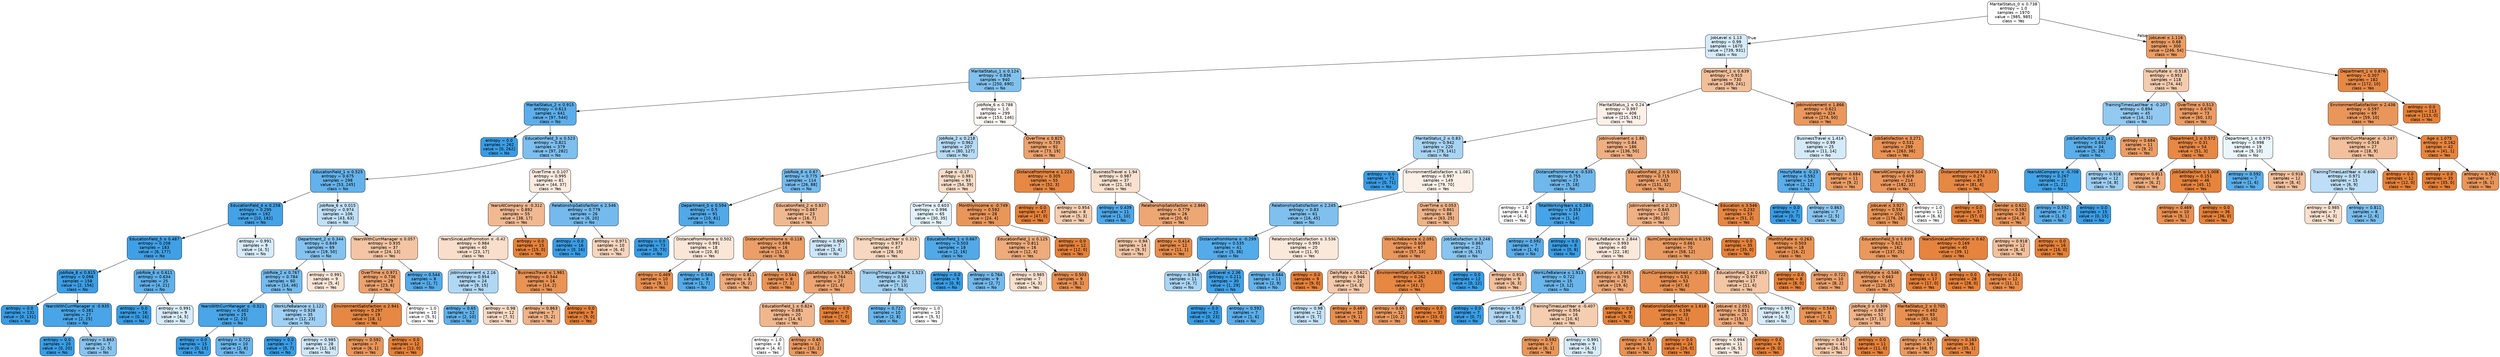 digraph Tree {
node [shape=box, style="filled, rounded", color="black", fontname=helvetica] ;
edge [fontname=helvetica] ;
0 [label=<MaritalStatus_0 &le; 0.738<br/>entropy = 1.0<br/>samples = 1970<br/>value = [985, 985]<br/>class = Yes>, fillcolor="#ffffff"] ;
1 [label=<JobLevel &le; 1.13<br/>entropy = 0.99<br/>samples = 1670<br/>value = [739, 931]<br/>class = No>, fillcolor="#d6ebfa"] ;
0 -> 1 [labeldistance=2.5, labelangle=45, headlabel="True"] ;
2 [label=<MaritalStatus_1 &le; 0.124<br/>entropy = 0.836<br/>samples = 940<br/>value = [250, 690]<br/>class = No>, fillcolor="#81c1ee"] ;
1 -> 2 ;
3 [label=<MaritalStatus_2 &le; 0.915<br/>entropy = 0.613<br/>samples = 641<br/>value = [97, 544]<br/>class = No>, fillcolor="#5caeea"] ;
2 -> 3 ;
4 [label=<entropy = 0.0<br/>samples = 262<br/>value = [0, 262]<br/>class = No>, fillcolor="#399de5"] ;
3 -> 4 ;
5 [label=<EducationField_3 &le; 0.523<br/>entropy = 0.821<br/>samples = 379<br/>value = [97, 282]<br/>class = No>, fillcolor="#7dbfee"] ;
3 -> 5 ;
6 [label=<EducationField_1 &le; 0.525<br/>entropy = 0.675<br/>samples = 298<br/>value = [53, 245]<br/>class = No>, fillcolor="#64b2eb"] ;
5 -> 6 ;
7 [label=<EducationField_4 &le; 0.258<br/>entropy = 0.295<br/>samples = 192<br/>value = [10, 182]<br/>class = No>, fillcolor="#44a2e6"] ;
6 -> 7 ;
8 [label=<EducationField_5 &le; 0.487<br/>entropy = 0.208<br/>samples = 183<br/>value = [6, 177]<br/>class = No>, fillcolor="#40a0e6"] ;
7 -> 8 ;
9 [label=<JobRole_8 &le; 0.815<br/>entropy = 0.098<br/>samples = 158<br/>value = [2, 156]<br/>class = No>, fillcolor="#3c9ee5"] ;
8 -> 9 ;
10 [label=<entropy = 0.0<br/>samples = 131<br/>value = [0, 131]<br/>class = No>, fillcolor="#399de5"] ;
9 -> 10 ;
11 [label=<YearsWithCurrManager &le; -0.935<br/>entropy = 0.381<br/>samples = 27<br/>value = [2, 25]<br/>class = No>, fillcolor="#49a5e7"] ;
9 -> 11 ;
12 [label=<entropy = 0.0<br/>samples = 20<br/>value = [0, 20]<br/>class = No>, fillcolor="#399de5"] ;
11 -> 12 ;
13 [label=<entropy = 0.863<br/>samples = 7<br/>value = [2, 5]<br/>class = No>, fillcolor="#88c4ef"] ;
11 -> 13 ;
14 [label=<JobRole_6 &le; 0.611<br/>entropy = 0.634<br/>samples = 25<br/>value = [4, 21]<br/>class = No>, fillcolor="#5fb0ea"] ;
8 -> 14 ;
15 [label=<entropy = 0.0<br/>samples = 16<br/>value = [0, 16]<br/>class = No>, fillcolor="#399de5"] ;
14 -> 15 ;
16 [label=<entropy = 0.991<br/>samples = 9<br/>value = [4, 5]<br/>class = No>, fillcolor="#d7ebfa"] ;
14 -> 16 ;
17 [label=<entropy = 0.991<br/>samples = 9<br/>value = [4, 5]<br/>class = No>, fillcolor="#d7ebfa"] ;
7 -> 17 ;
18 [label=<JobRole_6 &le; 0.015<br/>entropy = 0.974<br/>samples = 106<br/>value = [43, 63]<br/>class = No>, fillcolor="#c0e0f7"] ;
6 -> 18 ;
19 [label=<Department_2 &le; 0.344<br/>entropy = 0.849<br/>samples = 69<br/>value = [19, 50]<br/>class = No>, fillcolor="#84c2ef"] ;
18 -> 19 ;
20 [label=<JobRole_2 &le; 0.767<br/>entropy = 0.784<br/>samples = 60<br/>value = [14, 46]<br/>class = No>, fillcolor="#75bbed"] ;
19 -> 20 ;
21 [label=<YearsWithCurrManager &le; -0.521<br/>entropy = 0.402<br/>samples = 25<br/>value = [2, 23]<br/>class = No>, fillcolor="#4aa6e7"] ;
20 -> 21 ;
22 [label=<entropy = 0.0<br/>samples = 15<br/>value = [0, 15]<br/>class = No>, fillcolor="#399de5"] ;
21 -> 22 ;
23 [label=<entropy = 0.722<br/>samples = 10<br/>value = [2, 8]<br/>class = No>, fillcolor="#6ab6ec"] ;
21 -> 23 ;
24 [label=<WorkLifeBalance &le; 1.122<br/>entropy = 0.928<br/>samples = 35<br/>value = [12, 23]<br/>class = No>, fillcolor="#a0d0f3"] ;
20 -> 24 ;
25 [label=<entropy = 0.0<br/>samples = 7<br/>value = [0, 7]<br/>class = No>, fillcolor="#399de5"] ;
24 -> 25 ;
26 [label=<entropy = 0.985<br/>samples = 28<br/>value = [12, 16]<br/>class = No>, fillcolor="#cee6f8"] ;
24 -> 26 ;
27 [label=<entropy = 0.991<br/>samples = 9<br/>value = [5, 4]<br/>class = Yes>, fillcolor="#fae6d7"] ;
19 -> 27 ;
28 [label=<YearsWithCurrManager &le; 0.057<br/>entropy = 0.935<br/>samples = 37<br/>value = [24, 13]<br/>class = Yes>, fillcolor="#f3c5a4"] ;
18 -> 28 ;
29 [label=<OverTime &le; 0.971<br/>entropy = 0.736<br/>samples = 29<br/>value = [23, 6]<br/>class = Yes>, fillcolor="#eca26d"] ;
28 -> 29 ;
30 [label=<EnvironmentSatisfaction &le; 2.941<br/>entropy = 0.297<br/>samples = 19<br/>value = [18, 1]<br/>class = Yes>, fillcolor="#e68844"] ;
29 -> 30 ;
31 [label=<entropy = 0.592<br/>samples = 7<br/>value = [6, 1]<br/>class = Yes>, fillcolor="#e9965a"] ;
30 -> 31 ;
32 [label=<entropy = 0.0<br/>samples = 12<br/>value = [12, 0]<br/>class = Yes>, fillcolor="#e58139"] ;
30 -> 32 ;
33 [label=<entropy = 1.0<br/>samples = 10<br/>value = [5, 5]<br/>class = Yes>, fillcolor="#ffffff"] ;
29 -> 33 ;
34 [label=<entropy = 0.544<br/>samples = 8<br/>value = [1, 7]<br/>class = No>, fillcolor="#55abe9"] ;
28 -> 34 ;
35 [label=<OverTime &le; 0.107<br/>entropy = 0.995<br/>samples = 81<br/>value = [44, 37]<br/>class = Yes>, fillcolor="#fbebe0"] ;
5 -> 35 ;
36 [label=<YearsAtCompany &le; -0.312<br/>entropy = 0.892<br/>samples = 55<br/>value = [38, 17]<br/>class = Yes>, fillcolor="#f1b992"] ;
35 -> 36 ;
37 [label=<YearsSinceLastPromotion &le; -0.42<br/>entropy = 0.984<br/>samples = 40<br/>value = [23, 17]<br/>class = Yes>, fillcolor="#f8decb"] ;
36 -> 37 ;
38 [label=<JobInvolvement &le; 2.16<br/>entropy = 0.954<br/>samples = 24<br/>value = [9, 15]<br/>class = No>, fillcolor="#b0d8f5"] ;
37 -> 38 ;
39 [label=<entropy = 0.65<br/>samples = 12<br/>value = [2, 10]<br/>class = No>, fillcolor="#61b1ea"] ;
38 -> 39 ;
40 [label=<entropy = 0.98<br/>samples = 12<br/>value = [7, 5]<br/>class = Yes>, fillcolor="#f8dbc6"] ;
38 -> 40 ;
41 [label=<BusinessTravel &le; 1.981<br/>entropy = 0.544<br/>samples = 16<br/>value = [14, 2]<br/>class = Yes>, fillcolor="#e99355"] ;
37 -> 41 ;
42 [label=<entropy = 0.863<br/>samples = 7<br/>value = [5, 2]<br/>class = Yes>, fillcolor="#efb388"] ;
41 -> 42 ;
43 [label=<entropy = 0.0<br/>samples = 9<br/>value = [9, 0]<br/>class = Yes>, fillcolor="#e58139"] ;
41 -> 43 ;
44 [label=<entropy = 0.0<br/>samples = 15<br/>value = [15, 0]<br/>class = Yes>, fillcolor="#e58139"] ;
36 -> 44 ;
45 [label=<RelationshipSatisfaction &le; 2.546<br/>entropy = 0.779<br/>samples = 26<br/>value = [6, 20]<br/>class = No>, fillcolor="#74baed"] ;
35 -> 45 ;
46 [label=<entropy = 0.0<br/>samples = 16<br/>value = [0, 16]<br/>class = No>, fillcolor="#399de5"] ;
45 -> 46 ;
47 [label=<entropy = 0.971<br/>samples = 10<br/>value = [6, 4]<br/>class = Yes>, fillcolor="#f6d5bd"] ;
45 -> 47 ;
48 [label=<JobRole_6 &le; 0.788<br/>entropy = 1.0<br/>samples = 299<br/>value = [153, 146]<br/>class = Yes>, fillcolor="#fef9f6"] ;
2 -> 48 ;
49 [label=<JobRole_2 &le; 0.218<br/>entropy = 0.962<br/>samples = 207<br/>value = [80, 127]<br/>class = No>, fillcolor="#b6dbf5"] ;
48 -> 49 ;
50 [label=<JobRole_8 &le; 0.67<br/>entropy = 0.775<br/>samples = 114<br/>value = [26, 88]<br/>class = No>, fillcolor="#74baed"] ;
49 -> 50 ;
51 [label=<Department_0 &le; 0.594<br/>entropy = 0.5<br/>samples = 91<br/>value = [10, 81]<br/>class = No>, fillcolor="#51a9e8"] ;
50 -> 51 ;
52 [label=<entropy = 0.0<br/>samples = 73<br/>value = [0, 73]<br/>class = No>, fillcolor="#399de5"] ;
51 -> 52 ;
53 [label=<DistanceFromHome &le; 0.502<br/>entropy = 0.991<br/>samples = 18<br/>value = [10, 8]<br/>class = Yes>, fillcolor="#fae6d7"] ;
51 -> 53 ;
54 [label=<entropy = 0.469<br/>samples = 10<br/>value = [9, 1]<br/>class = Yes>, fillcolor="#e88f4f"] ;
53 -> 54 ;
55 [label=<entropy = 0.544<br/>samples = 8<br/>value = [1, 7]<br/>class = No>, fillcolor="#55abe9"] ;
53 -> 55 ;
56 [label=<EducationField_2 &le; 0.837<br/>entropy = 0.887<br/>samples = 23<br/>value = [16, 7]<br/>class = Yes>, fillcolor="#f0b890"] ;
50 -> 56 ;
57 [label=<DistanceFromHome &le; -0.118<br/>entropy = 0.696<br/>samples = 16<br/>value = [13, 3]<br/>class = Yes>, fillcolor="#eb9e67"] ;
56 -> 57 ;
58 [label=<entropy = 0.811<br/>samples = 8<br/>value = [6, 2]<br/>class = Yes>, fillcolor="#eeab7b"] ;
57 -> 58 ;
59 [label=<entropy = 0.544<br/>samples = 8<br/>value = [7, 1]<br/>class = Yes>, fillcolor="#e99355"] ;
57 -> 59 ;
60 [label=<entropy = 0.985<br/>samples = 7<br/>value = [3, 4]<br/>class = No>, fillcolor="#cee6f8"] ;
56 -> 60 ;
61 [label=<Age &le; -0.17<br/>entropy = 0.981<br/>samples = 93<br/>value = [54, 39]<br/>class = Yes>, fillcolor="#f8dcc8"] ;
49 -> 61 ;
62 [label=<OverTime &le; 0.603<br/>entropy = 0.996<br/>samples = 65<br/>value = [30, 35]<br/>class = No>, fillcolor="#e3f1fb"] ;
61 -> 62 ;
63 [label=<TrainingTimesLastYear &le; 0.315<br/>entropy = 0.973<br/>samples = 47<br/>value = [28, 19]<br/>class = Yes>, fillcolor="#f7d7bf"] ;
62 -> 63 ;
64 [label=<JobSatisfaction &le; 3.901<br/>entropy = 0.764<br/>samples = 27<br/>value = [21, 6]<br/>class = Yes>, fillcolor="#eca572"] ;
63 -> 64 ;
65 [label=<EducationField_1 &le; 0.824<br/>entropy = 0.881<br/>samples = 20<br/>value = [14, 6]<br/>class = Yes>, fillcolor="#f0b78e"] ;
64 -> 65 ;
66 [label=<entropy = 1.0<br/>samples = 8<br/>value = [4, 4]<br/>class = Yes>, fillcolor="#ffffff"] ;
65 -> 66 ;
67 [label=<entropy = 0.65<br/>samples = 12<br/>value = [10, 2]<br/>class = Yes>, fillcolor="#ea9a61"] ;
65 -> 67 ;
68 [label=<entropy = 0.0<br/>samples = 7<br/>value = [7, 0]<br/>class = Yes>, fillcolor="#e58139"] ;
64 -> 68 ;
69 [label=<TrainingTimesLastYear &le; 1.523<br/>entropy = 0.934<br/>samples = 20<br/>value = [7, 13]<br/>class = No>, fillcolor="#a4d2f3"] ;
63 -> 69 ;
70 [label=<entropy = 0.722<br/>samples = 10<br/>value = [2, 8]<br/>class = No>, fillcolor="#6ab6ec"] ;
69 -> 70 ;
71 [label=<entropy = 1.0<br/>samples = 10<br/>value = [5, 5]<br/>class = Yes>, fillcolor="#ffffff"] ;
69 -> 71 ;
72 [label=<EducationField_1 &le; 0.667<br/>entropy = 0.503<br/>samples = 18<br/>value = [2, 16]<br/>class = No>, fillcolor="#52a9e8"] ;
62 -> 72 ;
73 [label=<entropy = 0.0<br/>samples = 9<br/>value = [0, 9]<br/>class = No>, fillcolor="#399de5"] ;
72 -> 73 ;
74 [label=<entropy = 0.764<br/>samples = 9<br/>value = [2, 7]<br/>class = No>, fillcolor="#72b9ec"] ;
72 -> 74 ;
75 [label=<MonthlyIncome &le; -0.749<br/>entropy = 0.592<br/>samples = 28<br/>value = [24, 4]<br/>class = Yes>, fillcolor="#e9965a"] ;
61 -> 75 ;
76 [label=<EducationField_1 &le; 0.125<br/>entropy = 0.811<br/>samples = 16<br/>value = [12, 4]<br/>class = Yes>, fillcolor="#eeab7b"] ;
75 -> 76 ;
77 [label=<entropy = 0.985<br/>samples = 7<br/>value = [4, 3]<br/>class = Yes>, fillcolor="#f8e0ce"] ;
76 -> 77 ;
78 [label=<entropy = 0.503<br/>samples = 9<br/>value = [8, 1]<br/>class = Yes>, fillcolor="#e89152"] ;
76 -> 78 ;
79 [label=<entropy = 0.0<br/>samples = 12<br/>value = [12, 0]<br/>class = Yes>, fillcolor="#e58139"] ;
75 -> 79 ;
80 [label=<OverTime &le; 0.825<br/>entropy = 0.735<br/>samples = 92<br/>value = [73, 19]<br/>class = Yes>, fillcolor="#eca26d"] ;
48 -> 80 ;
81 [label=<DistanceFromHome &le; 1.223<br/>entropy = 0.305<br/>samples = 55<br/>value = [52, 3]<br/>class = Yes>, fillcolor="#e68844"] ;
80 -> 81 ;
82 [label=<entropy = 0.0<br/>samples = 47<br/>value = [47, 0]<br/>class = Yes>, fillcolor="#e58139"] ;
81 -> 82 ;
83 [label=<entropy = 0.954<br/>samples = 8<br/>value = [5, 3]<br/>class = Yes>, fillcolor="#f5cdb0"] ;
81 -> 83 ;
84 [label=<BusinessTravel &le; 1.94<br/>entropy = 0.987<br/>samples = 37<br/>value = [21, 16]<br/>class = Yes>, fillcolor="#f9e1d0"] ;
80 -> 84 ;
85 [label=<entropy = 0.439<br/>samples = 11<br/>value = [1, 10]<br/>class = No>, fillcolor="#4da7e8"] ;
84 -> 85 ;
86 [label=<RelationshipSatisfaction &le; 2.866<br/>entropy = 0.779<br/>samples = 26<br/>value = [20, 6]<br/>class = Yes>, fillcolor="#eda774"] ;
84 -> 86 ;
87 [label=<entropy = 0.94<br/>samples = 14<br/>value = [9, 5]<br/>class = Yes>, fillcolor="#f3c7a7"] ;
86 -> 87 ;
88 [label=<entropy = 0.414<br/>samples = 12<br/>value = [11, 1]<br/>class = Yes>, fillcolor="#e78c4b"] ;
86 -> 88 ;
89 [label=<Department_1 &le; 0.639<br/>entropy = 0.915<br/>samples = 730<br/>value = [489, 241]<br/>class = Yes>, fillcolor="#f2bf9b"] ;
1 -> 89 ;
90 [label=<MaritalStatus_1 &le; 0.24<br/>entropy = 0.997<br/>samples = 406<br/>value = [215, 191]<br/>class = Yes>, fillcolor="#fcf1e9"] ;
89 -> 90 ;
91 [label=<MaritalStatus_2 &le; 0.83<br/>entropy = 0.942<br/>samples = 220<br/>value = [79, 141]<br/>class = No>, fillcolor="#a8d4f4"] ;
90 -> 91 ;
92 [label=<entropy = 0.0<br/>samples = 71<br/>value = [0, 71]<br/>class = No>, fillcolor="#399de5"] ;
91 -> 92 ;
93 [label=<EnvironmentSatisfaction &le; 1.081<br/>entropy = 0.997<br/>samples = 149<br/>value = [79, 70]<br/>class = Yes>, fillcolor="#fcf1e8"] ;
91 -> 93 ;
94 [label=<RelationshipSatisfaction &le; 2.245<br/>entropy = 0.83<br/>samples = 61<br/>value = [16, 45]<br/>class = No>, fillcolor="#7fc0ee"] ;
93 -> 94 ;
95 [label=<DistanceFromHome &le; -0.299<br/>entropy = 0.535<br/>samples = 41<br/>value = [5, 36]<br/>class = No>, fillcolor="#54abe9"] ;
94 -> 95 ;
96 [label=<entropy = 0.946<br/>samples = 11<br/>value = [4, 7]<br/>class = No>, fillcolor="#aad5f4"] ;
95 -> 96 ;
97 [label=<JobLevel &le; 2.36<br/>entropy = 0.211<br/>samples = 30<br/>value = [1, 29]<br/>class = No>, fillcolor="#40a0e6"] ;
95 -> 97 ;
98 [label=<entropy = 0.0<br/>samples = 23<br/>value = [0, 23]<br/>class = No>, fillcolor="#399de5"] ;
97 -> 98 ;
99 [label=<entropy = 0.592<br/>samples = 7<br/>value = [1, 6]<br/>class = No>, fillcolor="#5aade9"] ;
97 -> 99 ;
100 [label=<RelationshipSatisfaction &le; 3.536<br/>entropy = 0.993<br/>samples = 20<br/>value = [11, 9]<br/>class = Yes>, fillcolor="#fae8db"] ;
94 -> 100 ;
101 [label=<entropy = 0.684<br/>samples = 11<br/>value = [2, 9]<br/>class = No>, fillcolor="#65b3eb"] ;
100 -> 101 ;
102 [label=<entropy = 0.0<br/>samples = 9<br/>value = [9, 0]<br/>class = Yes>, fillcolor="#e58139"] ;
100 -> 102 ;
103 [label=<OverTime &le; 0.053<br/>entropy = 0.861<br/>samples = 88<br/>value = [63, 25]<br/>class = Yes>, fillcolor="#efb388"] ;
93 -> 103 ;
104 [label=<WorkLifeBalance &le; 2.091<br/>entropy = 0.608<br/>samples = 67<br/>value = [57, 10]<br/>class = Yes>, fillcolor="#ea975c"] ;
103 -> 104 ;
105 [label=<DailyRate &le; -0.621<br/>entropy = 0.946<br/>samples = 22<br/>value = [14, 8]<br/>class = Yes>, fillcolor="#f4c9aa"] ;
104 -> 105 ;
106 [label=<entropy = 0.98<br/>samples = 12<br/>value = [5, 7]<br/>class = No>, fillcolor="#c6e3f8"] ;
105 -> 106 ;
107 [label=<entropy = 0.469<br/>samples = 10<br/>value = [9, 1]<br/>class = Yes>, fillcolor="#e88f4f"] ;
105 -> 107 ;
108 [label=<EnvironmentSatisfaction &le; 2.835<br/>entropy = 0.262<br/>samples = 45<br/>value = [43, 2]<br/>class = Yes>, fillcolor="#e68742"] ;
104 -> 108 ;
109 [label=<entropy = 0.65<br/>samples = 12<br/>value = [10, 2]<br/>class = Yes>, fillcolor="#ea9a61"] ;
108 -> 109 ;
110 [label=<entropy = 0.0<br/>samples = 33<br/>value = [33, 0]<br/>class = Yes>, fillcolor="#e58139"] ;
108 -> 110 ;
111 [label=<JobSatisfaction &le; 3.248<br/>entropy = 0.863<br/>samples = 21<br/>value = [6, 15]<br/>class = No>, fillcolor="#88c4ef"] ;
103 -> 111 ;
112 [label=<entropy = 0.0<br/>samples = 12<br/>value = [0, 12]<br/>class = No>, fillcolor="#399de5"] ;
111 -> 112 ;
113 [label=<entropy = 0.918<br/>samples = 9<br/>value = [6, 3]<br/>class = Yes>, fillcolor="#f2c09c"] ;
111 -> 113 ;
114 [label=<JobInvolvement &le; 1.86<br/>entropy = 0.84<br/>samples = 186<br/>value = [136, 50]<br/>class = Yes>, fillcolor="#efaf82"] ;
90 -> 114 ;
115 [label=<DistanceFromHome &le; -0.535<br/>entropy = 0.755<br/>samples = 23<br/>value = [5, 18]<br/>class = No>, fillcolor="#70b8ec"] ;
114 -> 115 ;
116 [label=<entropy = 1.0<br/>samples = 8<br/>value = [4, 4]<br/>class = Yes>, fillcolor="#ffffff"] ;
115 -> 116 ;
117 [label=<TotalWorkingYears &le; 0.284<br/>entropy = 0.353<br/>samples = 15<br/>value = [1, 14]<br/>class = No>, fillcolor="#47a4e7"] ;
115 -> 117 ;
118 [label=<entropy = 0.592<br/>samples = 7<br/>value = [1, 6]<br/>class = No>, fillcolor="#5aade9"] ;
117 -> 118 ;
119 [label=<entropy = 0.0<br/>samples = 8<br/>value = [0, 8]<br/>class = No>, fillcolor="#399de5"] ;
117 -> 119 ;
120 [label=<EducationField_2 &le; 0.555<br/>entropy = 0.715<br/>samples = 163<br/>value = [131, 32]<br/>class = Yes>, fillcolor="#eba069"] ;
114 -> 120 ;
121 [label=<JobInvolvement &le; 2.329<br/>entropy = 0.845<br/>samples = 110<br/>value = [80, 30]<br/>class = Yes>, fillcolor="#efb083"] ;
120 -> 121 ;
122 [label=<WorkLifeBalance &le; 2.844<br/>entropy = 0.993<br/>samples = 40<br/>value = [22, 18]<br/>class = Yes>, fillcolor="#fae8db"] ;
121 -> 122 ;
123 [label=<WorkLifeBalance &le; 1.913<br/>entropy = 0.722<br/>samples = 15<br/>value = [3, 12]<br/>class = No>, fillcolor="#6ab6ec"] ;
122 -> 123 ;
124 [label=<entropy = 0.0<br/>samples = 7<br/>value = [0, 7]<br/>class = No>, fillcolor="#399de5"] ;
123 -> 124 ;
125 [label=<entropy = 0.954<br/>samples = 8<br/>value = [3, 5]<br/>class = No>, fillcolor="#b0d8f5"] ;
123 -> 125 ;
126 [label=<Education &le; 3.645<br/>entropy = 0.795<br/>samples = 25<br/>value = [19, 6]<br/>class = Yes>, fillcolor="#eda978"] ;
122 -> 126 ;
127 [label=<TrainingTimesLastYear &le; -0.407<br/>entropy = 0.954<br/>samples = 16<br/>value = [10, 6]<br/>class = Yes>, fillcolor="#f5cdb0"] ;
126 -> 127 ;
128 [label=<entropy = 0.592<br/>samples = 7<br/>value = [6, 1]<br/>class = Yes>, fillcolor="#e9965a"] ;
127 -> 128 ;
129 [label=<entropy = 0.991<br/>samples = 9<br/>value = [4, 5]<br/>class = No>, fillcolor="#d7ebfa"] ;
127 -> 129 ;
130 [label=<entropy = 0.0<br/>samples = 9<br/>value = [9, 0]<br/>class = Yes>, fillcolor="#e58139"] ;
126 -> 130 ;
131 [label=<NumCompaniesWorked &le; 0.159<br/>entropy = 0.661<br/>samples = 70<br/>value = [58, 12]<br/>class = Yes>, fillcolor="#ea9b62"] ;
121 -> 131 ;
132 [label=<NumCompaniesWorked &le; -0.338<br/>entropy = 0.51<br/>samples = 53<br/>value = [47, 6]<br/>class = Yes>, fillcolor="#e89152"] ;
131 -> 132 ;
133 [label=<RelationshipSatisfaction &le; 1.618<br/>entropy = 0.196<br/>samples = 33<br/>value = [32, 1]<br/>class = Yes>, fillcolor="#e6853f"] ;
132 -> 133 ;
134 [label=<entropy = 0.503<br/>samples = 9<br/>value = [8, 1]<br/>class = Yes>, fillcolor="#e89152"] ;
133 -> 134 ;
135 [label=<entropy = 0.0<br/>samples = 24<br/>value = [24, 0]<br/>class = Yes>, fillcolor="#e58139"] ;
133 -> 135 ;
136 [label=<JobLevel &le; 2.051<br/>entropy = 0.811<br/>samples = 20<br/>value = [15, 5]<br/>class = Yes>, fillcolor="#eeab7b"] ;
132 -> 136 ;
137 [label=<entropy = 0.994<br/>samples = 11<br/>value = [6, 5]<br/>class = Yes>, fillcolor="#fbeade"] ;
136 -> 137 ;
138 [label=<entropy = 0.0<br/>samples = 9<br/>value = [9, 0]<br/>class = Yes>, fillcolor="#e58139"] ;
136 -> 138 ;
139 [label=<EducationField_1 &le; 0.653<br/>entropy = 0.937<br/>samples = 17<br/>value = [11, 6]<br/>class = Yes>, fillcolor="#f3c6a5"] ;
131 -> 139 ;
140 [label=<entropy = 0.991<br/>samples = 9<br/>value = [4, 5]<br/>class = No>, fillcolor="#d7ebfa"] ;
139 -> 140 ;
141 [label=<entropy = 0.544<br/>samples = 8<br/>value = [7, 1]<br/>class = Yes>, fillcolor="#e99355"] ;
139 -> 141 ;
142 [label=<Education &le; 3.546<br/>entropy = 0.232<br/>samples = 53<br/>value = [51, 2]<br/>class = Yes>, fillcolor="#e68641"] ;
120 -> 142 ;
143 [label=<entropy = 0.0<br/>samples = 35<br/>value = [35, 0]<br/>class = Yes>, fillcolor="#e58139"] ;
142 -> 143 ;
144 [label=<MonthlyRate &le; -0.263<br/>entropy = 0.503<br/>samples = 18<br/>value = [16, 2]<br/>class = Yes>, fillcolor="#e89152"] ;
142 -> 144 ;
145 [label=<entropy = 0.0<br/>samples = 8<br/>value = [8, 0]<br/>class = Yes>, fillcolor="#e58139"] ;
144 -> 145 ;
146 [label=<entropy = 0.722<br/>samples = 10<br/>value = [8, 2]<br/>class = Yes>, fillcolor="#eca06a"] ;
144 -> 146 ;
147 [label=<JobInvolvement &le; 1.866<br/>entropy = 0.621<br/>samples = 324<br/>value = [274, 50]<br/>class = Yes>, fillcolor="#ea985d"] ;
89 -> 147 ;
148 [label=<BusinessTravel &le; 1.414<br/>entropy = 0.99<br/>samples = 25<br/>value = [11, 14]<br/>class = No>, fillcolor="#d5eaf9"] ;
147 -> 148 ;
149 [label=<HourlyRate &le; -0.23<br/>entropy = 0.592<br/>samples = 14<br/>value = [2, 12]<br/>class = No>, fillcolor="#5aade9"] ;
148 -> 149 ;
150 [label=<entropy = 0.0<br/>samples = 7<br/>value = [0, 7]<br/>class = No>, fillcolor="#399de5"] ;
149 -> 150 ;
151 [label=<entropy = 0.863<br/>samples = 7<br/>value = [2, 5]<br/>class = No>, fillcolor="#88c4ef"] ;
149 -> 151 ;
152 [label=<entropy = 0.684<br/>samples = 11<br/>value = [9, 2]<br/>class = Yes>, fillcolor="#eb9d65"] ;
148 -> 152 ;
153 [label=<JobSatisfaction &le; 3.271<br/>entropy = 0.531<br/>samples = 299<br/>value = [263, 36]<br/>class = Yes>, fillcolor="#e99254"] ;
147 -> 153 ;
154 [label=<YearsAtCompany &le; 2.504<br/>entropy = 0.609<br/>samples = 214<br/>value = [182, 32]<br/>class = Yes>, fillcolor="#ea975c"] ;
153 -> 154 ;
155 [label=<JobLevel &le; 3.927<br/>entropy = 0.554<br/>samples = 202<br/>value = [176, 26]<br/>class = Yes>, fillcolor="#e99456"] ;
154 -> 155 ;
156 [label=<EducationField_5 &le; 0.839<br/>entropy = 0.621<br/>samples = 162<br/>value = [137, 25]<br/>class = Yes>, fillcolor="#ea985d"] ;
155 -> 156 ;
157 [label=<MonthlyRate &le; -0.546<br/>entropy = 0.663<br/>samples = 145<br/>value = [120, 25]<br/>class = Yes>, fillcolor="#ea9b62"] ;
156 -> 157 ;
158 [label=<JobRole_0 &le; 0.306<br/>entropy = 0.867<br/>samples = 52<br/>value = [37, 15]<br/>class = Yes>, fillcolor="#f0b489"] ;
157 -> 158 ;
159 [label=<entropy = 0.947<br/>samples = 41<br/>value = [26, 15]<br/>class = Yes>, fillcolor="#f4caab"] ;
158 -> 159 ;
160 [label=<entropy = 0.0<br/>samples = 11<br/>value = [11, 0]<br/>class = Yes>, fillcolor="#e58139"] ;
158 -> 160 ;
161 [label=<MaritalStatus_2 &le; 0.705<br/>entropy = 0.492<br/>samples = 93<br/>value = [83, 10]<br/>class = Yes>, fillcolor="#e89051"] ;
157 -> 161 ;
162 [label=<entropy = 0.629<br/>samples = 57<br/>value = [48, 9]<br/>class = Yes>, fillcolor="#ea995e"] ;
161 -> 162 ;
163 [label=<entropy = 0.183<br/>samples = 36<br/>value = [35, 1]<br/>class = Yes>, fillcolor="#e6853f"] ;
161 -> 163 ;
164 [label=<entropy = 0.0<br/>samples = 17<br/>value = [17, 0]<br/>class = Yes>, fillcolor="#e58139"] ;
156 -> 164 ;
165 [label=<YearsSinceLastPromotion &le; 0.62<br/>entropy = 0.169<br/>samples = 40<br/>value = [39, 1]<br/>class = Yes>, fillcolor="#e6843e"] ;
155 -> 165 ;
166 [label=<entropy = 0.0<br/>samples = 28<br/>value = [28, 0]<br/>class = Yes>, fillcolor="#e58139"] ;
165 -> 166 ;
167 [label=<entropy = 0.414<br/>samples = 12<br/>value = [11, 1]<br/>class = Yes>, fillcolor="#e78c4b"] ;
165 -> 167 ;
168 [label=<entropy = 1.0<br/>samples = 12<br/>value = [6, 6]<br/>class = Yes>, fillcolor="#ffffff"] ;
154 -> 168 ;
169 [label=<DistanceFromHome &le; 0.373<br/>entropy = 0.274<br/>samples = 85<br/>value = [81, 4]<br/>class = Yes>, fillcolor="#e68743"] ;
153 -> 169 ;
170 [label=<entropy = 0.0<br/>samples = 57<br/>value = [57, 0]<br/>class = Yes>, fillcolor="#e58139"] ;
169 -> 170 ;
171 [label=<Gender &le; 0.622<br/>entropy = 0.592<br/>samples = 28<br/>value = [24, 4]<br/>class = Yes>, fillcolor="#e9965a"] ;
169 -> 171 ;
172 [label=<entropy = 0.918<br/>samples = 12<br/>value = [8, 4]<br/>class = Yes>, fillcolor="#f2c09c"] ;
171 -> 172 ;
173 [label=<entropy = 0.0<br/>samples = 16<br/>value = [16, 0]<br/>class = Yes>, fillcolor="#e58139"] ;
171 -> 173 ;
174 [label=<JobLevel &le; 1.116<br/>entropy = 0.68<br/>samples = 300<br/>value = [246, 54]<br/>class = Yes>, fillcolor="#eb9d64"] ;
0 -> 174 [labeldistance=2.5, labelangle=-45, headlabel="False"] ;
175 [label=<HourlyRate &le; -0.518<br/>entropy = 0.953<br/>samples = 118<br/>value = [74, 44]<br/>class = Yes>, fillcolor="#f4ccaf"] ;
174 -> 175 ;
176 [label=<TrainingTimesLastYear &le; -0.207<br/>entropy = 0.894<br/>samples = 45<br/>value = [14, 31]<br/>class = No>, fillcolor="#92c9f1"] ;
175 -> 176 ;
177 [label=<JobSatisfaction &le; 2.141<br/>entropy = 0.602<br/>samples = 34<br/>value = [5, 29]<br/>class = No>, fillcolor="#5baee9"] ;
176 -> 177 ;
178 [label=<YearsAtCompany &le; -0.708<br/>entropy = 0.267<br/>samples = 22<br/>value = [1, 21]<br/>class = No>, fillcolor="#42a2e6"] ;
177 -> 178 ;
179 [label=<entropy = 0.592<br/>samples = 7<br/>value = [1, 6]<br/>class = No>, fillcolor="#5aade9"] ;
178 -> 179 ;
180 [label=<entropy = 0.0<br/>samples = 15<br/>value = [0, 15]<br/>class = No>, fillcolor="#399de5"] ;
178 -> 180 ;
181 [label=<entropy = 0.918<br/>samples = 12<br/>value = [4, 8]<br/>class = No>, fillcolor="#9ccef2"] ;
177 -> 181 ;
182 [label=<entropy = 0.684<br/>samples = 11<br/>value = [9, 2]<br/>class = Yes>, fillcolor="#eb9d65"] ;
176 -> 182 ;
183 [label=<OverTime &le; 0.513<br/>entropy = 0.676<br/>samples = 73<br/>value = [60, 13]<br/>class = Yes>, fillcolor="#eb9c64"] ;
175 -> 183 ;
184 [label=<Department_1 &le; 0.572<br/>entropy = 0.31<br/>samples = 54<br/>value = [51, 3]<br/>class = Yes>, fillcolor="#e78845"] ;
183 -> 184 ;
185 [label=<entropy = 0.811<br/>samples = 8<br/>value = [6, 2]<br/>class = Yes>, fillcolor="#eeab7b"] ;
184 -> 185 ;
186 [label=<JobSatisfaction &le; 1.008<br/>entropy = 0.151<br/>samples = 46<br/>value = [45, 1]<br/>class = Yes>, fillcolor="#e6843d"] ;
184 -> 186 ;
187 [label=<entropy = 0.469<br/>samples = 10<br/>value = [9, 1]<br/>class = Yes>, fillcolor="#e88f4f"] ;
186 -> 187 ;
188 [label=<entropy = 0.0<br/>samples = 36<br/>value = [36, 0]<br/>class = Yes>, fillcolor="#e58139"] ;
186 -> 188 ;
189 [label=<Department_1 &le; 0.975<br/>entropy = 0.998<br/>samples = 19<br/>value = [9, 10]<br/>class = No>, fillcolor="#ebf5fc"] ;
183 -> 189 ;
190 [label=<entropy = 0.592<br/>samples = 7<br/>value = [1, 6]<br/>class = No>, fillcolor="#5aade9"] ;
189 -> 190 ;
191 [label=<entropy = 0.918<br/>samples = 12<br/>value = [8, 4]<br/>class = Yes>, fillcolor="#f2c09c"] ;
189 -> 191 ;
192 [label=<Department_1 &le; 0.876<br/>entropy = 0.307<br/>samples = 182<br/>value = [172, 10]<br/>class = Yes>, fillcolor="#e78845"] ;
174 -> 192 ;
193 [label=<EnvironmentSatisfaction &le; 2.436<br/>entropy = 0.597<br/>samples = 69<br/>value = [59, 10]<br/>class = Yes>, fillcolor="#e9965b"] ;
192 -> 193 ;
194 [label=<YearsWithCurrManager &le; -0.247<br/>entropy = 0.918<br/>samples = 27<br/>value = [18, 9]<br/>class = Yes>, fillcolor="#f2c09c"] ;
193 -> 194 ;
195 [label=<TrainingTimesLastYear &le; -0.608<br/>entropy = 0.971<br/>samples = 15<br/>value = [6, 9]<br/>class = No>, fillcolor="#bddef6"] ;
194 -> 195 ;
196 [label=<entropy = 0.985<br/>samples = 7<br/>value = [4, 3]<br/>class = Yes>, fillcolor="#f8e0ce"] ;
195 -> 196 ;
197 [label=<entropy = 0.811<br/>samples = 8<br/>value = [2, 6]<br/>class = No>, fillcolor="#7bbeee"] ;
195 -> 197 ;
198 [label=<entropy = 0.0<br/>samples = 12<br/>value = [12, 0]<br/>class = Yes>, fillcolor="#e58139"] ;
194 -> 198 ;
199 [label=<Age &le; 1.075<br/>entropy = 0.162<br/>samples = 42<br/>value = [41, 1]<br/>class = Yes>, fillcolor="#e6843e"] ;
193 -> 199 ;
200 [label=<entropy = 0.0<br/>samples = 35<br/>value = [35, 0]<br/>class = Yes>, fillcolor="#e58139"] ;
199 -> 200 ;
201 [label=<entropy = 0.592<br/>samples = 7<br/>value = [6, 1]<br/>class = Yes>, fillcolor="#e9965a"] ;
199 -> 201 ;
202 [label=<entropy = 0.0<br/>samples = 113<br/>value = [113, 0]<br/>class = Yes>, fillcolor="#e58139"] ;
192 -> 202 ;
}